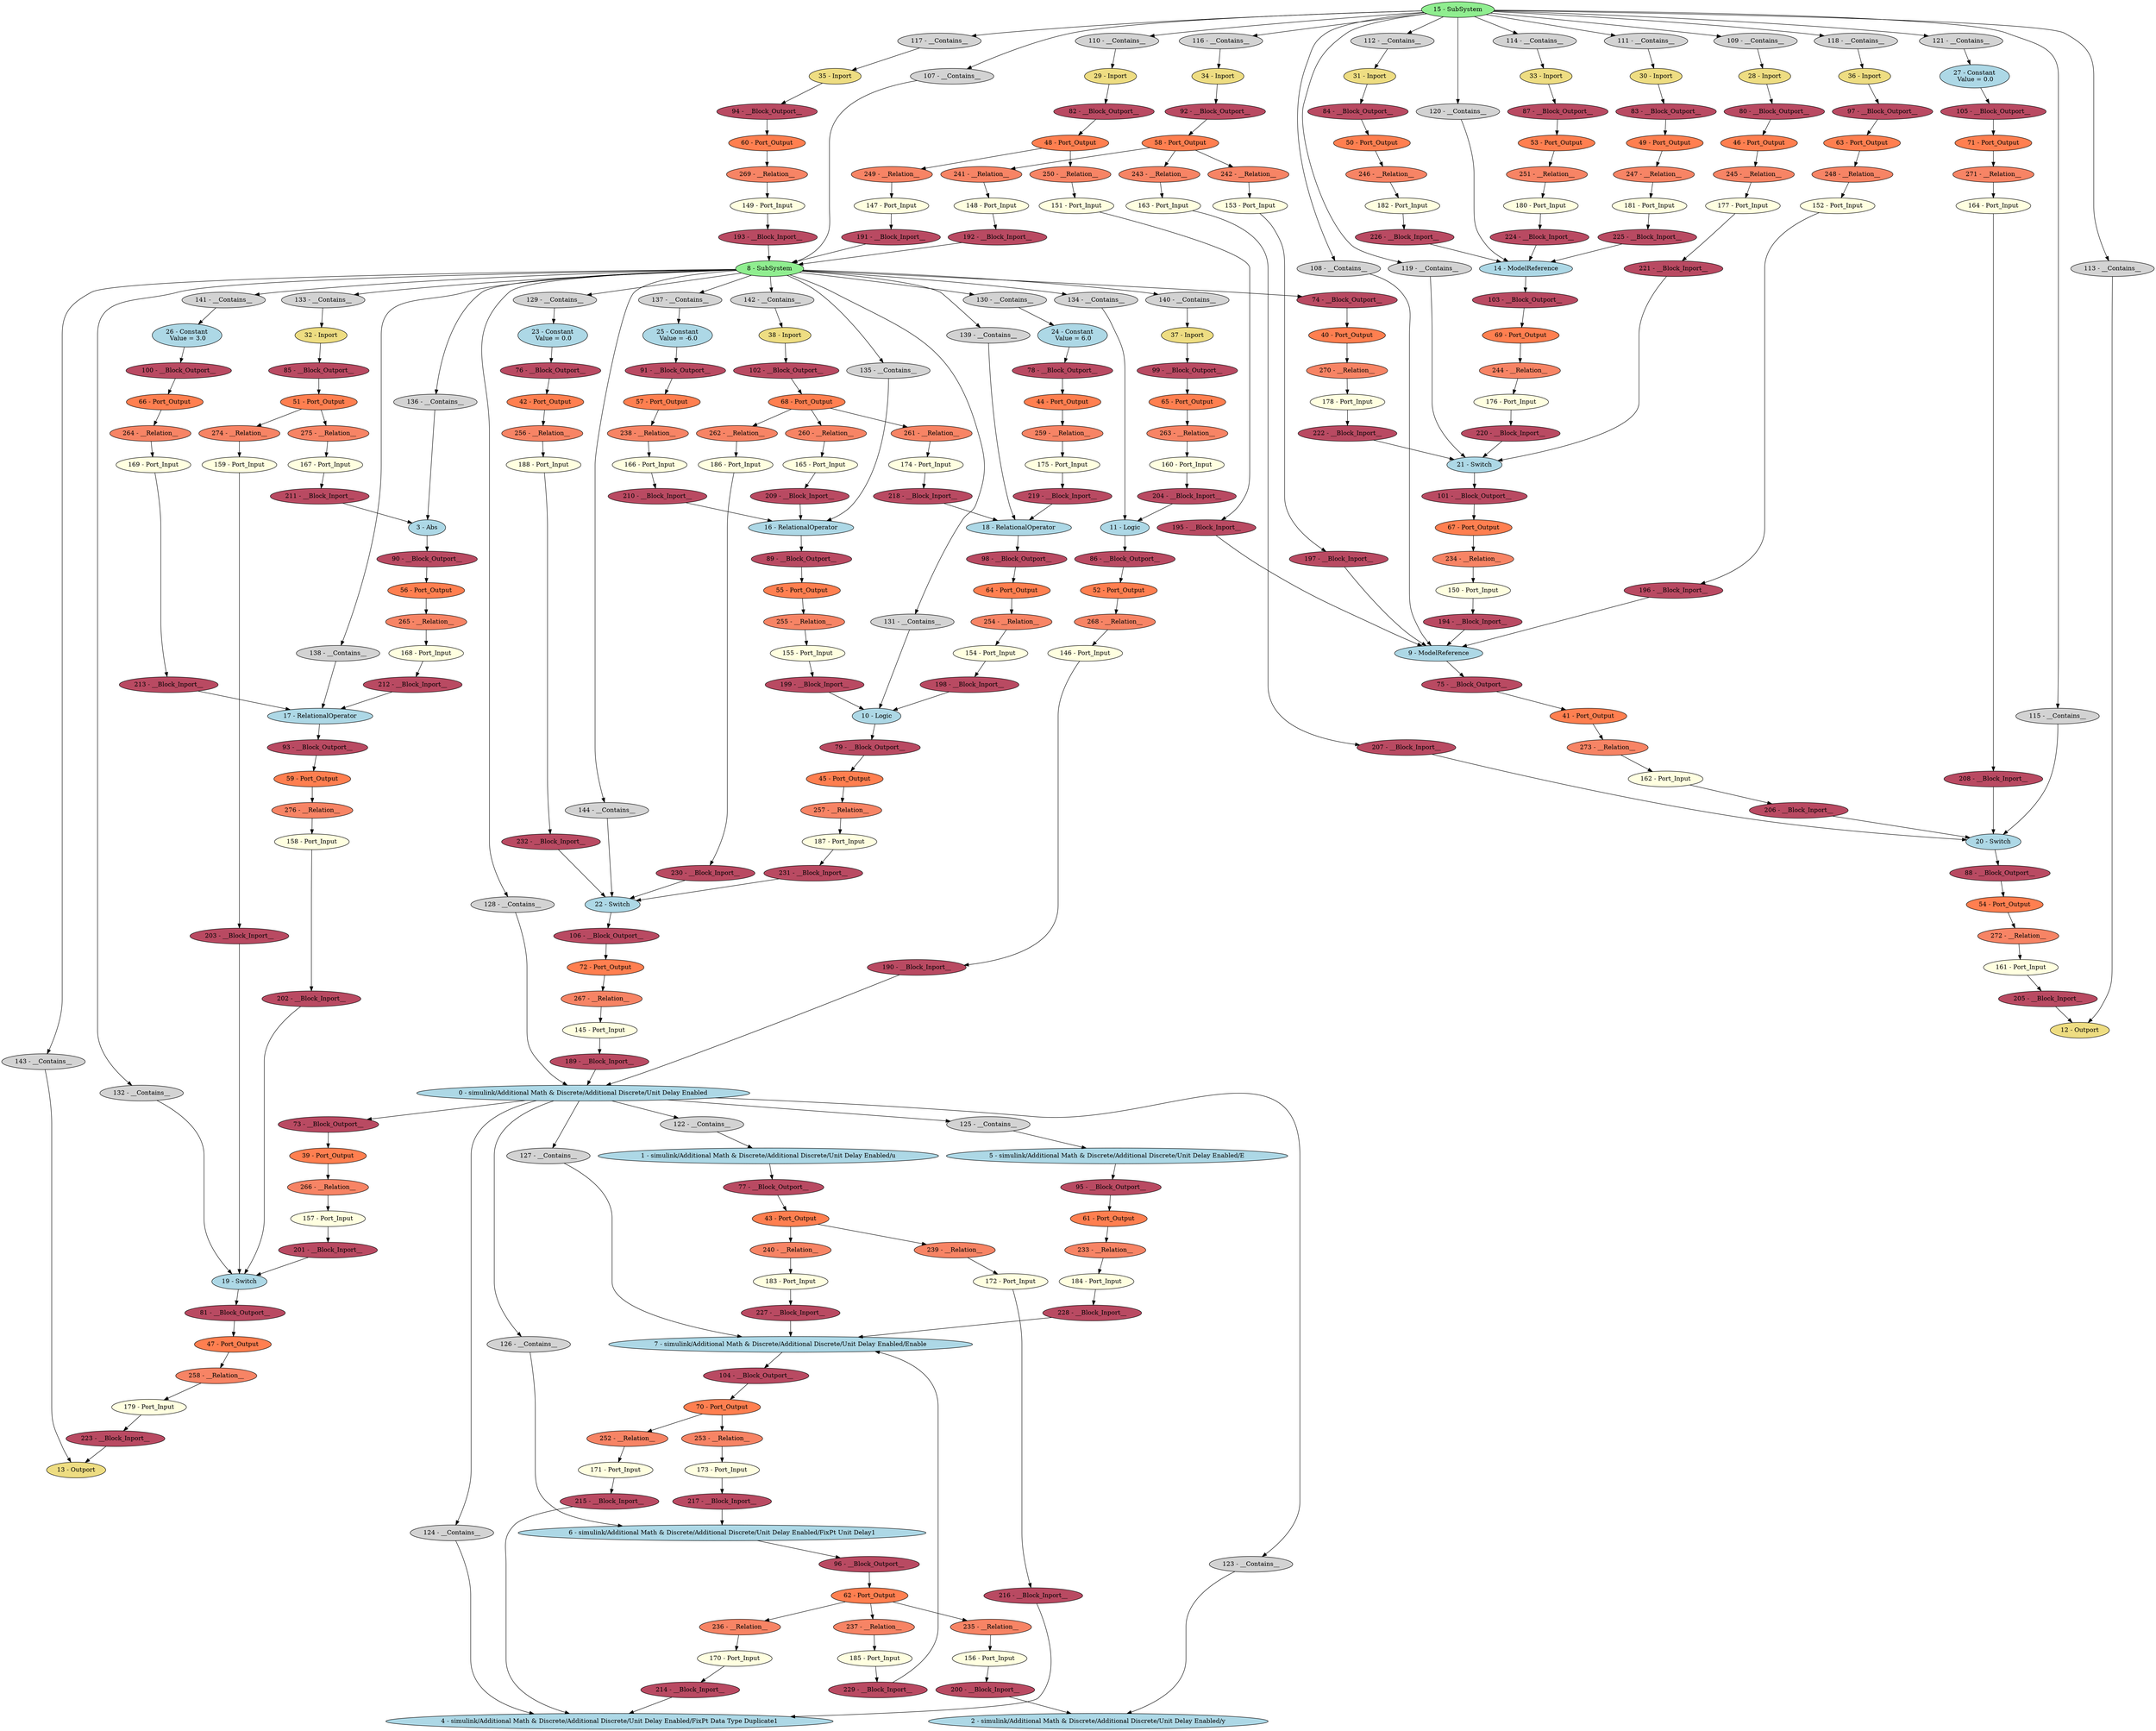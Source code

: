 digraph HAutopilot {
"0 - simulink/Additional Math & Discrete/Additional Discrete/Unit Delay Enabled" [style=filled, fillcolor=lightblue];
"1 - simulink/Additional Math & Discrete/Additional Discrete/Unit Delay Enabled/u" [style=filled, fillcolor=lightblue];
"2 - simulink/Additional Math & Discrete/Additional Discrete/Unit Delay Enabled/y" [style=filled, fillcolor=lightblue];
"3 - Abs" [style=filled, fillcolor=lightblue];
"4 - simulink/Additional Math & Discrete/Additional Discrete/Unit Delay Enabled/FixPt Data Type Duplicate1" [style=filled, fillcolor=lightblue];
"5 - simulink/Additional Math & Discrete/Additional Discrete/Unit Delay Enabled/E" [style=filled, fillcolor=lightblue];
"6 - simulink/Additional Math & Discrete/Additional Discrete/Unit Delay Enabled/FixPt Unit Delay1" [style=filled, fillcolor=lightblue];
"7 - simulink/Additional Math & Discrete/Additional Discrete/Unit Delay Enabled/Enable" [style=filled, fillcolor=lightblue];
"8 - SubSystem" [style=filled, fillcolor=lightgreen];
"9 - ModelReference" [style=filled, fillcolor=lightblue];
"10 - Logic" [style=filled, fillcolor=lightblue];
"11 - Logic" [style=filled, fillcolor=lightblue];
"12 - Outport" [style=filled, fillcolor=lightgoldenrod];
"13 - Outport" [style=filled, fillcolor=lightgoldenrod];
"14 - ModelReference" [style=filled, fillcolor=lightblue];
"15 - SubSystem" [style=filled, fillcolor=lightgreen];
"16 - RelationalOperator" [style=filled, fillcolor=lightblue];
"17 - RelationalOperator" [style=filled, fillcolor=lightblue];
"18 - RelationalOperator" [style=filled, fillcolor=lightblue];
"19 - Switch" [style=filled, fillcolor=lightblue];
"20 - Switch" [style=filled, fillcolor=lightblue];
"21 - Switch" [style=filled, fillcolor=lightblue];
"22 - Switch" [style=filled, fillcolor=lightblue];
"23 - Constant\n Value = 0.0" [style=filled, fillcolor=lightblue];
"24 - Constant\n Value = 6.0" [style=filled, fillcolor=lightblue];
"25 - Constant\n Value = -6.0" [style=filled, fillcolor=lightblue];
"26 - Constant\n Value = 3.0" [style=filled, fillcolor=lightblue];
"27 - Constant\n Value = 0.0" [style=filled, fillcolor=lightblue];
"28 - Inport" [style=filled, fillcolor=lightgoldenrod];
"29 - Inport" [style=filled, fillcolor=lightgoldenrod];
"30 - Inport" [style=filled, fillcolor=lightgoldenrod];
"31 - Inport" [style=filled, fillcolor=lightgoldenrod];
"32 - Inport" [style=filled, fillcolor=lightgoldenrod];
"33 - Inport" [style=filled, fillcolor=lightgoldenrod];
"34 - Inport" [style=filled, fillcolor=lightgoldenrod];
"35 - Inport" [style=filled, fillcolor=lightgoldenrod];
"36 - Inport" [style=filled, fillcolor=lightgoldenrod];
"37 - Inport" [style=filled, fillcolor=lightgoldenrod];
"38 - Inport" [style=filled, fillcolor=lightgoldenrod];
"39 - Port_Output" [style=filled, fillcolor=coral];
"40 - Port_Output" [style=filled, fillcolor=coral];
"41 - Port_Output" [style=filled, fillcolor=coral];
"42 - Port_Output" [style=filled, fillcolor=coral];
"43 - Port_Output" [style=filled, fillcolor=coral];
"44 - Port_Output" [style=filled, fillcolor=coral];
"45 - Port_Output" [style=filled, fillcolor=coral];
"46 - Port_Output" [style=filled, fillcolor=coral];
"47 - Port_Output" [style=filled, fillcolor=coral];
"48 - Port_Output" [style=filled, fillcolor=coral];
"49 - Port_Output" [style=filled, fillcolor=coral];
"50 - Port_Output" [style=filled, fillcolor=coral];
"51 - Port_Output" [style=filled, fillcolor=coral];
"52 - Port_Output" [style=filled, fillcolor=coral];
"53 - Port_Output" [style=filled, fillcolor=coral];
"54 - Port_Output" [style=filled, fillcolor=coral];
"55 - Port_Output" [style=filled, fillcolor=coral];
"56 - Port_Output" [style=filled, fillcolor=coral];
"57 - Port_Output" [style=filled, fillcolor=coral];
"58 - Port_Output" [style=filled, fillcolor=coral];
"59 - Port_Output" [style=filled, fillcolor=coral];
"60 - Port_Output" [style=filled, fillcolor=coral];
"61 - Port_Output" [style=filled, fillcolor=coral];
"62 - Port_Output" [style=filled, fillcolor=coral];
"63 - Port_Output" [style=filled, fillcolor=coral];
"64 - Port_Output" [style=filled, fillcolor=coral];
"65 - Port_Output" [style=filled, fillcolor=coral];
"66 - Port_Output" [style=filled, fillcolor=coral];
"67 - Port_Output" [style=filled, fillcolor=coral];
"68 - Port_Output" [style=filled, fillcolor=coral];
"69 - Port_Output" [style=filled, fillcolor=coral];
"70 - Port_Output" [style=filled, fillcolor=coral];
"71 - Port_Output" [style=filled, fillcolor=coral];
"72 - Port_Output" [style=filled, fillcolor=coral];
"73 - __Block_Outport__" [style=filled, fillcolor="#b94a62"];
"74 - __Block_Outport__" [style=filled, fillcolor="#b94a62"];
"75 - __Block_Outport__" [style=filled, fillcolor="#b94a62"];
"76 - __Block_Outport__" [style=filled, fillcolor="#b94a62"];
"77 - __Block_Outport__" [style=filled, fillcolor="#b94a62"];
"78 - __Block_Outport__" [style=filled, fillcolor="#b94a62"];
"79 - __Block_Outport__" [style=filled, fillcolor="#b94a62"];
"80 - __Block_Outport__" [style=filled, fillcolor="#b94a62"];
"81 - __Block_Outport__" [style=filled, fillcolor="#b94a62"];
"82 - __Block_Outport__" [style=filled, fillcolor="#b94a62"];
"83 - __Block_Outport__" [style=filled, fillcolor="#b94a62"];
"84 - __Block_Outport__" [style=filled, fillcolor="#b94a62"];
"85 - __Block_Outport__" [style=filled, fillcolor="#b94a62"];
"86 - __Block_Outport__" [style=filled, fillcolor="#b94a62"];
"87 - __Block_Outport__" [style=filled, fillcolor="#b94a62"];
"88 - __Block_Outport__" [style=filled, fillcolor="#b94a62"];
"89 - __Block_Outport__" [style=filled, fillcolor="#b94a62"];
"90 - __Block_Outport__" [style=filled, fillcolor="#b94a62"];
"91 - __Block_Outport__" [style=filled, fillcolor="#b94a62"];
"92 - __Block_Outport__" [style=filled, fillcolor="#b94a62"];
"93 - __Block_Outport__" [style=filled, fillcolor="#b94a62"];
"94 - __Block_Outport__" [style=filled, fillcolor="#b94a62"];
"95 - __Block_Outport__" [style=filled, fillcolor="#b94a62"];
"96 - __Block_Outport__" [style=filled, fillcolor="#b94a62"];
"97 - __Block_Outport__" [style=filled, fillcolor="#b94a62"];
"98 - __Block_Outport__" [style=filled, fillcolor="#b94a62"];
"99 - __Block_Outport__" [style=filled, fillcolor="#b94a62"];
"100 - __Block_Outport__" [style=filled, fillcolor="#b94a62"];
"101 - __Block_Outport__" [style=filled, fillcolor="#b94a62"];
"102 - __Block_Outport__" [style=filled, fillcolor="#b94a62"];
"103 - __Block_Outport__" [style=filled, fillcolor="#b94a62"];
"104 - __Block_Outport__" [style=filled, fillcolor="#b94a62"];
"105 - __Block_Outport__" [style=filled, fillcolor="#b94a62"];
"106 - __Block_Outport__" [style=filled, fillcolor="#b94a62"];
"107 - __Contains__" [style=filled, fillcolor=lightgray];
"108 - __Contains__" [style=filled, fillcolor=lightgray];
"109 - __Contains__" [style=filled, fillcolor=lightgray];
"110 - __Contains__" [style=filled, fillcolor=lightgray];
"111 - __Contains__" [style=filled, fillcolor=lightgray];
"112 - __Contains__" [style=filled, fillcolor=lightgray];
"113 - __Contains__" [style=filled, fillcolor=lightgray];
"114 - __Contains__" [style=filled, fillcolor=lightgray];
"115 - __Contains__" [style=filled, fillcolor=lightgray];
"116 - __Contains__" [style=filled, fillcolor=lightgray];
"117 - __Contains__" [style=filled, fillcolor=lightgray];
"118 - __Contains__" [style=filled, fillcolor=lightgray];
"119 - __Contains__" [style=filled, fillcolor=lightgray];
"120 - __Contains__" [style=filled, fillcolor=lightgray];
"121 - __Contains__" [style=filled, fillcolor=lightgray];
"122 - __Contains__" [style=filled, fillcolor=lightgray];
"123 - __Contains__" [style=filled, fillcolor=lightgray];
"124 - __Contains__" [style=filled, fillcolor=lightgray];
"125 - __Contains__" [style=filled, fillcolor=lightgray];
"126 - __Contains__" [style=filled, fillcolor=lightgray];
"127 - __Contains__" [style=filled, fillcolor=lightgray];
"128 - __Contains__" [style=filled, fillcolor=lightgray];
"129 - __Contains__" [style=filled, fillcolor=lightgray];
"130 - __Contains__" [style=filled, fillcolor=lightgray];
"131 - __Contains__" [style=filled, fillcolor=lightgray];
"132 - __Contains__" [style=filled, fillcolor=lightgray];
"133 - __Contains__" [style=filled, fillcolor=lightgray];
"134 - __Contains__" [style=filled, fillcolor=lightgray];
"135 - __Contains__" [style=filled, fillcolor=lightgray];
"136 - __Contains__" [style=filled, fillcolor=lightgray];
"137 - __Contains__" [style=filled, fillcolor=lightgray];
"138 - __Contains__" [style=filled, fillcolor=lightgray];
"139 - __Contains__" [style=filled, fillcolor=lightgray];
"140 - __Contains__" [style=filled, fillcolor=lightgray];
"141 - __Contains__" [style=filled, fillcolor=lightgray];
"142 - __Contains__" [style=filled, fillcolor=lightgray];
"143 - __Contains__" [style=filled, fillcolor=lightgray];
"144 - __Contains__" [style=filled, fillcolor=lightgray];
"145 - Port_Input" [style=filled, fillcolor=lightyellow];
"146 - Port_Input" [style=filled, fillcolor=lightyellow];
"147 - Port_Input" [style=filled, fillcolor=lightyellow];
"148 - Port_Input" [style=filled, fillcolor=lightyellow];
"149 - Port_Input" [style=filled, fillcolor=lightyellow];
"150 - Port_Input" [style=filled, fillcolor=lightyellow];
"151 - Port_Input" [style=filled, fillcolor=lightyellow];
"152 - Port_Input" [style=filled, fillcolor=lightyellow];
"153 - Port_Input" [style=filled, fillcolor=lightyellow];
"154 - Port_Input" [style=filled, fillcolor=lightyellow];
"155 - Port_Input" [style=filled, fillcolor=lightyellow];
"156 - Port_Input" [style=filled, fillcolor=lightyellow];
"157 - Port_Input" [style=filled, fillcolor=lightyellow];
"158 - Port_Input" [style=filled, fillcolor=lightyellow];
"159 - Port_Input" [style=filled, fillcolor=lightyellow];
"160 - Port_Input" [style=filled, fillcolor=lightyellow];
"161 - Port_Input" [style=filled, fillcolor=lightyellow];
"162 - Port_Input" [style=filled, fillcolor=lightyellow];
"163 - Port_Input" [style=filled, fillcolor=lightyellow];
"164 - Port_Input" [style=filled, fillcolor=lightyellow];
"165 - Port_Input" [style=filled, fillcolor=lightyellow];
"166 - Port_Input" [style=filled, fillcolor=lightyellow];
"167 - Port_Input" [style=filled, fillcolor=lightyellow];
"168 - Port_Input" [style=filled, fillcolor=lightyellow];
"169 - Port_Input" [style=filled, fillcolor=lightyellow];
"170 - Port_Input" [style=filled, fillcolor=lightyellow];
"171 - Port_Input" [style=filled, fillcolor=lightyellow];
"172 - Port_Input" [style=filled, fillcolor=lightyellow];
"173 - Port_Input" [style=filled, fillcolor=lightyellow];
"174 - Port_Input" [style=filled, fillcolor=lightyellow];
"175 - Port_Input" [style=filled, fillcolor=lightyellow];
"176 - Port_Input" [style=filled, fillcolor=lightyellow];
"177 - Port_Input" [style=filled, fillcolor=lightyellow];
"178 - Port_Input" [style=filled, fillcolor=lightyellow];
"179 - Port_Input" [style=filled, fillcolor=lightyellow];
"180 - Port_Input" [style=filled, fillcolor=lightyellow];
"181 - Port_Input" [style=filled, fillcolor=lightyellow];
"182 - Port_Input" [style=filled, fillcolor=lightyellow];
"183 - Port_Input" [style=filled, fillcolor=lightyellow];
"184 - Port_Input" [style=filled, fillcolor=lightyellow];
"185 - Port_Input" [style=filled, fillcolor=lightyellow];
"186 - Port_Input" [style=filled, fillcolor=lightyellow];
"187 - Port_Input" [style=filled, fillcolor=lightyellow];
"188 - Port_Input" [style=filled, fillcolor=lightyellow];
"189 - __Block_Inport__" [style=filled, fillcolor="#b94a62"];
"190 - __Block_Inport__" [style=filled, fillcolor="#b94a62"];
"191 - __Block_Inport__" [style=filled, fillcolor="#b94a62"];
"192 - __Block_Inport__" [style=filled, fillcolor="#b94a62"];
"193 - __Block_Inport__" [style=filled, fillcolor="#b94a62"];
"194 - __Block_Inport__" [style=filled, fillcolor="#b94a62"];
"195 - __Block_Inport__" [style=filled, fillcolor="#b94a62"];
"196 - __Block_Inport__" [style=filled, fillcolor="#b94a62"];
"197 - __Block_Inport__" [style=filled, fillcolor="#b94a62"];
"198 - __Block_Inport__" [style=filled, fillcolor="#b94a62"];
"199 - __Block_Inport__" [style=filled, fillcolor="#b94a62"];
"200 - __Block_Inport__" [style=filled, fillcolor="#b94a62"];
"201 - __Block_Inport__" [style=filled, fillcolor="#b94a62"];
"202 - __Block_Inport__" [style=filled, fillcolor="#b94a62"];
"203 - __Block_Inport__" [style=filled, fillcolor="#b94a62"];
"204 - __Block_Inport__" [style=filled, fillcolor="#b94a62"];
"205 - __Block_Inport__" [style=filled, fillcolor="#b94a62"];
"206 - __Block_Inport__" [style=filled, fillcolor="#b94a62"];
"207 - __Block_Inport__" [style=filled, fillcolor="#b94a62"];
"208 - __Block_Inport__" [style=filled, fillcolor="#b94a62"];
"209 - __Block_Inport__" [style=filled, fillcolor="#b94a62"];
"210 - __Block_Inport__" [style=filled, fillcolor="#b94a62"];
"211 - __Block_Inport__" [style=filled, fillcolor="#b94a62"];
"212 - __Block_Inport__" [style=filled, fillcolor="#b94a62"];
"213 - __Block_Inport__" [style=filled, fillcolor="#b94a62"];
"214 - __Block_Inport__" [style=filled, fillcolor="#b94a62"];
"215 - __Block_Inport__" [style=filled, fillcolor="#b94a62"];
"216 - __Block_Inport__" [style=filled, fillcolor="#b94a62"];
"217 - __Block_Inport__" [style=filled, fillcolor="#b94a62"];
"218 - __Block_Inport__" [style=filled, fillcolor="#b94a62"];
"219 - __Block_Inport__" [style=filled, fillcolor="#b94a62"];
"220 - __Block_Inport__" [style=filled, fillcolor="#b94a62"];
"221 - __Block_Inport__" [style=filled, fillcolor="#b94a62"];
"222 - __Block_Inport__" [style=filled, fillcolor="#b94a62"];
"223 - __Block_Inport__" [style=filled, fillcolor="#b94a62"];
"224 - __Block_Inport__" [style=filled, fillcolor="#b94a62"];
"225 - __Block_Inport__" [style=filled, fillcolor="#b94a62"];
"226 - __Block_Inport__" [style=filled, fillcolor="#b94a62"];
"227 - __Block_Inport__" [style=filled, fillcolor="#b94a62"];
"228 - __Block_Inport__" [style=filled, fillcolor="#b94a62"];
"229 - __Block_Inport__" [style=filled, fillcolor="#b94a62"];
"230 - __Block_Inport__" [style=filled, fillcolor="#b94a62"];
"231 - __Block_Inport__" [style=filled, fillcolor="#b94a62"];
"232 - __Block_Inport__" [style=filled, fillcolor="#b94a62"];
"233 - __Relation__" [style=filled, fillcolor="#f78465"];
"234 - __Relation__" [style=filled, fillcolor="#f78465"];
"235 - __Relation__" [style=filled, fillcolor="#f78465"];
"236 - __Relation__" [style=filled, fillcolor="#f78465"];
"237 - __Relation__" [style=filled, fillcolor="#f78465"];
"238 - __Relation__" [style=filled, fillcolor="#f78465"];
"239 - __Relation__" [style=filled, fillcolor="#f78465"];
"240 - __Relation__" [style=filled, fillcolor="#f78465"];
"241 - __Relation__" [style=filled, fillcolor="#f78465"];
"242 - __Relation__" [style=filled, fillcolor="#f78465"];
"243 - __Relation__" [style=filled, fillcolor="#f78465"];
"244 - __Relation__" [style=filled, fillcolor="#f78465"];
"245 - __Relation__" [style=filled, fillcolor="#f78465"];
"246 - __Relation__" [style=filled, fillcolor="#f78465"];
"247 - __Relation__" [style=filled, fillcolor="#f78465"];
"248 - __Relation__" [style=filled, fillcolor="#f78465"];
"249 - __Relation__" [style=filled, fillcolor="#f78465"];
"250 - __Relation__" [style=filled, fillcolor="#f78465"];
"251 - __Relation__" [style=filled, fillcolor="#f78465"];
"252 - __Relation__" [style=filled, fillcolor="#f78465"];
"253 - __Relation__" [style=filled, fillcolor="#f78465"];
"254 - __Relation__" [style=filled, fillcolor="#f78465"];
"255 - __Relation__" [style=filled, fillcolor="#f78465"];
"256 - __Relation__" [style=filled, fillcolor="#f78465"];
"257 - __Relation__" [style=filled, fillcolor="#f78465"];
"258 - __Relation__" [style=filled, fillcolor="#f78465"];
"259 - __Relation__" [style=filled, fillcolor="#f78465"];
"260 - __Relation__" [style=filled, fillcolor="#f78465"];
"261 - __Relation__" [style=filled, fillcolor="#f78465"];
"262 - __Relation__" [style=filled, fillcolor="#f78465"];
"263 - __Relation__" [style=filled, fillcolor="#f78465"];
"264 - __Relation__" [style=filled, fillcolor="#f78465"];
"265 - __Relation__" [style=filled, fillcolor="#f78465"];
"266 - __Relation__" [style=filled, fillcolor="#f78465"];
"267 - __Relation__" [style=filled, fillcolor="#f78465"];
"268 - __Relation__" [style=filled, fillcolor="#f78465"];
"269 - __Relation__" [style=filled, fillcolor="#f78465"];
"270 - __Relation__" [style=filled, fillcolor="#f78465"];
"271 - __Relation__" [style=filled, fillcolor="#f78465"];
"272 - __Relation__" [style=filled, fillcolor="#f78465"];
"273 - __Relation__" [style=filled, fillcolor="#f78465"];
"274 - __Relation__" [style=filled, fillcolor="#f78465"];
"275 - __Relation__" [style=filled, fillcolor="#f78465"];
"276 - __Relation__" [style=filled, fillcolor="#f78465"];
"0 - simulink/Additional Math & Discrete/Additional Discrete/Unit Delay Enabled" -> "73 - __Block_Outport__";
"73 - __Block_Outport__" -> "39 - Port_Output";
"8 - SubSystem" -> "74 - __Block_Outport__";
"74 - __Block_Outport__" -> "40 - Port_Output";
"9 - ModelReference" -> "75 - __Block_Outport__";
"75 - __Block_Outport__" -> "41 - Port_Output";
"23 - Constant\n Value = 0.0" -> "76 - __Block_Outport__";
"76 - __Block_Outport__" -> "42 - Port_Output";
"1 - simulink/Additional Math & Discrete/Additional Discrete/Unit Delay Enabled/u" -> "77 - __Block_Outport__";
"77 - __Block_Outport__" -> "43 - Port_Output";
"24 - Constant\n Value = 6.0" -> "78 - __Block_Outport__";
"78 - __Block_Outport__" -> "44 - Port_Output";
"10 - Logic" -> "79 - __Block_Outport__";
"79 - __Block_Outport__" -> "45 - Port_Output";
"28 - Inport" -> "80 - __Block_Outport__";
"80 - __Block_Outport__" -> "46 - Port_Output";
"19 - Switch" -> "81 - __Block_Outport__";
"81 - __Block_Outport__" -> "47 - Port_Output";
"29 - Inport" -> "82 - __Block_Outport__";
"82 - __Block_Outport__" -> "48 - Port_Output";
"30 - Inport" -> "83 - __Block_Outport__";
"83 - __Block_Outport__" -> "49 - Port_Output";
"31 - Inport" -> "84 - __Block_Outport__";
"84 - __Block_Outport__" -> "50 - Port_Output";
"32 - Inport" -> "85 - __Block_Outport__";
"85 - __Block_Outport__" -> "51 - Port_Output";
"11 - Logic" -> "86 - __Block_Outport__";
"86 - __Block_Outport__" -> "52 - Port_Output";
"33 - Inport" -> "87 - __Block_Outport__";
"87 - __Block_Outport__" -> "53 - Port_Output";
"20 - Switch" -> "88 - __Block_Outport__";
"88 - __Block_Outport__" -> "54 - Port_Output";
"16 - RelationalOperator" -> "89 - __Block_Outport__";
"89 - __Block_Outport__" -> "55 - Port_Output";
"3 - Abs" -> "90 - __Block_Outport__";
"90 - __Block_Outport__" -> "56 - Port_Output";
"25 - Constant\n Value = -6.0" -> "91 - __Block_Outport__";
"91 - __Block_Outport__" -> "57 - Port_Output";
"34 - Inport" -> "92 - __Block_Outport__";
"92 - __Block_Outport__" -> "58 - Port_Output";
"17 - RelationalOperator" -> "93 - __Block_Outport__";
"93 - __Block_Outport__" -> "59 - Port_Output";
"35 - Inport" -> "94 - __Block_Outport__";
"94 - __Block_Outport__" -> "60 - Port_Output";
"5 - simulink/Additional Math & Discrete/Additional Discrete/Unit Delay Enabled/E" -> "95 - __Block_Outport__";
"95 - __Block_Outport__" -> "61 - Port_Output";
"6 - simulink/Additional Math & Discrete/Additional Discrete/Unit Delay Enabled/FixPt Unit Delay1" -> "96 - __Block_Outport__";
"96 - __Block_Outport__" -> "62 - Port_Output";
"36 - Inport" -> "97 - __Block_Outport__";
"97 - __Block_Outport__" -> "63 - Port_Output";
"18 - RelationalOperator" -> "98 - __Block_Outport__";
"98 - __Block_Outport__" -> "64 - Port_Output";
"37 - Inport" -> "99 - __Block_Outport__";
"99 - __Block_Outport__" -> "65 - Port_Output";
"26 - Constant\n Value = 3.0" -> "100 - __Block_Outport__";
"100 - __Block_Outport__" -> "66 - Port_Output";
"21 - Switch" -> "101 - __Block_Outport__";
"101 - __Block_Outport__" -> "67 - Port_Output";
"38 - Inport" -> "102 - __Block_Outport__";
"102 - __Block_Outport__" -> "68 - Port_Output";
"14 - ModelReference" -> "103 - __Block_Outport__";
"103 - __Block_Outport__" -> "69 - Port_Output";
"7 - simulink/Additional Math & Discrete/Additional Discrete/Unit Delay Enabled/Enable" -> "104 - __Block_Outport__";
"104 - __Block_Outport__" -> "70 - Port_Output";
"27 - Constant\n Value = 0.0" -> "105 - __Block_Outport__";
"105 - __Block_Outport__" -> "71 - Port_Output";
"22 - Switch" -> "106 - __Block_Outport__";
"106 - __Block_Outport__" -> "72 - Port_Output";
"15 - SubSystem" -> "107 - __Contains__";
"107 - __Contains__" -> "8 - SubSystem";
"15 - SubSystem" -> "108 - __Contains__";
"108 - __Contains__" -> "9 - ModelReference";
"15 - SubSystem" -> "109 - __Contains__";
"109 - __Contains__" -> "28 - Inport";
"15 - SubSystem" -> "110 - __Contains__";
"110 - __Contains__" -> "29 - Inport";
"15 - SubSystem" -> "111 - __Contains__";
"111 - __Contains__" -> "30 - Inport";
"15 - SubSystem" -> "112 - __Contains__";
"112 - __Contains__" -> "31 - Inport";
"15 - SubSystem" -> "113 - __Contains__";
"113 - __Contains__" -> "12 - Outport";
"15 - SubSystem" -> "114 - __Contains__";
"114 - __Contains__" -> "33 - Inport";
"15 - SubSystem" -> "115 - __Contains__";
"115 - __Contains__" -> "20 - Switch";
"15 - SubSystem" -> "116 - __Contains__";
"116 - __Contains__" -> "34 - Inport";
"15 - SubSystem" -> "117 - __Contains__";
"117 - __Contains__" -> "35 - Inport";
"15 - SubSystem" -> "118 - __Contains__";
"118 - __Contains__" -> "36 - Inport";
"15 - SubSystem" -> "119 - __Contains__";
"119 - __Contains__" -> "21 - Switch";
"15 - SubSystem" -> "120 - __Contains__";
"120 - __Contains__" -> "14 - ModelReference";
"15 - SubSystem" -> "121 - __Contains__";
"121 - __Contains__" -> "27 - Constant\n Value = 0.0";
"0 - simulink/Additional Math & Discrete/Additional Discrete/Unit Delay Enabled" -> "122 - __Contains__";
"122 - __Contains__" -> "1 - simulink/Additional Math & Discrete/Additional Discrete/Unit Delay Enabled/u";
"0 - simulink/Additional Math & Discrete/Additional Discrete/Unit Delay Enabled" -> "123 - __Contains__";
"123 - __Contains__" -> "2 - simulink/Additional Math & Discrete/Additional Discrete/Unit Delay Enabled/y";
"0 - simulink/Additional Math & Discrete/Additional Discrete/Unit Delay Enabled" -> "124 - __Contains__";
"124 - __Contains__" -> "4 - simulink/Additional Math & Discrete/Additional Discrete/Unit Delay Enabled/FixPt Data Type Duplicate1";
"0 - simulink/Additional Math & Discrete/Additional Discrete/Unit Delay Enabled" -> "125 - __Contains__";
"125 - __Contains__" -> "5 - simulink/Additional Math & Discrete/Additional Discrete/Unit Delay Enabled/E";
"0 - simulink/Additional Math & Discrete/Additional Discrete/Unit Delay Enabled" -> "126 - __Contains__";
"126 - __Contains__" -> "6 - simulink/Additional Math & Discrete/Additional Discrete/Unit Delay Enabled/FixPt Unit Delay1";
"0 - simulink/Additional Math & Discrete/Additional Discrete/Unit Delay Enabled" -> "127 - __Contains__";
"127 - __Contains__" -> "7 - simulink/Additional Math & Discrete/Additional Discrete/Unit Delay Enabled/Enable";
"8 - SubSystem" -> "128 - __Contains__";
"128 - __Contains__" -> "0 - simulink/Additional Math & Discrete/Additional Discrete/Unit Delay Enabled";
"8 - SubSystem" -> "129 - __Contains__";
"129 - __Contains__" -> "23 - Constant\n Value = 0.0";
"8 - SubSystem" -> "130 - __Contains__";
"130 - __Contains__" -> "24 - Constant\n Value = 6.0";
"8 - SubSystem" -> "131 - __Contains__";
"131 - __Contains__" -> "10 - Logic";
"8 - SubSystem" -> "132 - __Contains__";
"132 - __Contains__" -> "19 - Switch";
"8 - SubSystem" -> "133 - __Contains__";
"133 - __Contains__" -> "32 - Inport";
"8 - SubSystem" -> "134 - __Contains__";
"134 - __Contains__" -> "11 - Logic";
"8 - SubSystem" -> "135 - __Contains__";
"135 - __Contains__" -> "16 - RelationalOperator";
"8 - SubSystem" -> "136 - __Contains__";
"136 - __Contains__" -> "3 - Abs";
"8 - SubSystem" -> "137 - __Contains__";
"137 - __Contains__" -> "25 - Constant\n Value = -6.0";
"8 - SubSystem" -> "138 - __Contains__";
"138 - __Contains__" -> "17 - RelationalOperator";
"8 - SubSystem" -> "139 - __Contains__";
"139 - __Contains__" -> "18 - RelationalOperator";
"8 - SubSystem" -> "140 - __Contains__";
"140 - __Contains__" -> "37 - Inport";
"8 - SubSystem" -> "141 - __Contains__";
"141 - __Contains__" -> "26 - Constant\n Value = 3.0";
"8 - SubSystem" -> "142 - __Contains__";
"142 - __Contains__" -> "38 - Inport";
"8 - SubSystem" -> "143 - __Contains__";
"143 - __Contains__" -> "13 - Outport";
"8 - SubSystem" -> "144 - __Contains__";
"144 - __Contains__" -> "22 - Switch";
"61 - Port_Output" -> "233 - __Relation__";
"233 - __Relation__" -> "184 - Port_Input";
"67 - Port_Output" -> "234 - __Relation__";
"234 - __Relation__" -> "150 - Port_Input";
"62 - Port_Output" -> "235 - __Relation__";
"235 - __Relation__" -> "156 - Port_Input";
"62 - Port_Output" -> "236 - __Relation__";
"236 - __Relation__" -> "170 - Port_Input";
"62 - Port_Output" -> "237 - __Relation__";
"237 - __Relation__" -> "185 - Port_Input";
"57 - Port_Output" -> "238 - __Relation__";
"238 - __Relation__" -> "166 - Port_Input";
"43 - Port_Output" -> "239 - __Relation__";
"239 - __Relation__" -> "172 - Port_Input";
"43 - Port_Output" -> "240 - __Relation__";
"240 - __Relation__" -> "183 - Port_Input";
"58 - Port_Output" -> "241 - __Relation__";
"241 - __Relation__" -> "148 - Port_Input";
"58 - Port_Output" -> "242 - __Relation__";
"242 - __Relation__" -> "153 - Port_Input";
"58 - Port_Output" -> "243 - __Relation__";
"243 - __Relation__" -> "163 - Port_Input";
"69 - Port_Output" -> "244 - __Relation__";
"244 - __Relation__" -> "176 - Port_Input";
"46 - Port_Output" -> "245 - __Relation__";
"245 - __Relation__" -> "177 - Port_Input";
"50 - Port_Output" -> "246 - __Relation__";
"246 - __Relation__" -> "182 - Port_Input";
"49 - Port_Output" -> "247 - __Relation__";
"247 - __Relation__" -> "181 - Port_Input";
"63 - Port_Output" -> "248 - __Relation__";
"248 - __Relation__" -> "152 - Port_Input";
"48 - Port_Output" -> "249 - __Relation__";
"249 - __Relation__" -> "147 - Port_Input";
"48 - Port_Output" -> "250 - __Relation__";
"250 - __Relation__" -> "151 - Port_Input";
"53 - Port_Output" -> "251 - __Relation__";
"251 - __Relation__" -> "180 - Port_Input";
"70 - Port_Output" -> "252 - __Relation__";
"252 - __Relation__" -> "171 - Port_Input";
"70 - Port_Output" -> "253 - __Relation__";
"253 - __Relation__" -> "173 - Port_Input";
"64 - Port_Output" -> "254 - __Relation__";
"254 - __Relation__" -> "154 - Port_Input";
"55 - Port_Output" -> "255 - __Relation__";
"255 - __Relation__" -> "155 - Port_Input";
"42 - Port_Output" -> "256 - __Relation__";
"256 - __Relation__" -> "188 - Port_Input";
"45 - Port_Output" -> "257 - __Relation__";
"257 - __Relation__" -> "187 - Port_Input";
"47 - Port_Output" -> "258 - __Relation__";
"258 - __Relation__" -> "179 - Port_Input";
"44 - Port_Output" -> "259 - __Relation__";
"259 - __Relation__" -> "175 - Port_Input";
"68 - Port_Output" -> "260 - __Relation__";
"260 - __Relation__" -> "165 - Port_Input";
"68 - Port_Output" -> "261 - __Relation__";
"261 - __Relation__" -> "174 - Port_Input";
"68 - Port_Output" -> "262 - __Relation__";
"262 - __Relation__" -> "186 - Port_Input";
"65 - Port_Output" -> "263 - __Relation__";
"263 - __Relation__" -> "160 - Port_Input";
"66 - Port_Output" -> "264 - __Relation__";
"264 - __Relation__" -> "169 - Port_Input";
"56 - Port_Output" -> "265 - __Relation__";
"265 - __Relation__" -> "168 - Port_Input";
"39 - Port_Output" -> "266 - __Relation__";
"266 - __Relation__" -> "157 - Port_Input";
"72 - Port_Output" -> "267 - __Relation__";
"267 - __Relation__" -> "145 - Port_Input";
"52 - Port_Output" -> "268 - __Relation__";
"268 - __Relation__" -> "146 - Port_Input";
"60 - Port_Output" -> "269 - __Relation__";
"269 - __Relation__" -> "149 - Port_Input";
"40 - Port_Output" -> "270 - __Relation__";
"270 - __Relation__" -> "178 - Port_Input";
"71 - Port_Output" -> "271 - __Relation__";
"271 - __Relation__" -> "164 - Port_Input";
"54 - Port_Output" -> "272 - __Relation__";
"272 - __Relation__" -> "161 - Port_Input";
"41 - Port_Output" -> "273 - __Relation__";
"273 - __Relation__" -> "162 - Port_Input";
"51 - Port_Output" -> "274 - __Relation__";
"274 - __Relation__" -> "159 - Port_Input";
"51 - Port_Output" -> "275 - __Relation__";
"275 - __Relation__" -> "167 - Port_Input";
"59 - Port_Output" -> "276 - __Relation__";
"276 - __Relation__" -> "158 - Port_Input";
"189 - __Block_Inport__" -> "0 - simulink/Additional Math & Discrete/Additional Discrete/Unit Delay Enabled";
"145 - Port_Input" -> "189 - __Block_Inport__";
"190 - __Block_Inport__" -> "0 - simulink/Additional Math & Discrete/Additional Discrete/Unit Delay Enabled";
"146 - Port_Input" -> "190 - __Block_Inport__";
"191 - __Block_Inport__" -> "8 - SubSystem";
"147 - Port_Input" -> "191 - __Block_Inport__";
"192 - __Block_Inport__" -> "8 - SubSystem";
"148 - Port_Input" -> "192 - __Block_Inport__";
"193 - __Block_Inport__" -> "8 - SubSystem";
"149 - Port_Input" -> "193 - __Block_Inport__";
"194 - __Block_Inport__" -> "9 - ModelReference";
"150 - Port_Input" -> "194 - __Block_Inport__";
"195 - __Block_Inport__" -> "9 - ModelReference";
"151 - Port_Input" -> "195 - __Block_Inport__";
"196 - __Block_Inport__" -> "9 - ModelReference";
"152 - Port_Input" -> "196 - __Block_Inport__";
"197 - __Block_Inport__" -> "9 - ModelReference";
"153 - Port_Input" -> "197 - __Block_Inport__";
"198 - __Block_Inport__" -> "10 - Logic";
"154 - Port_Input" -> "198 - __Block_Inport__";
"199 - __Block_Inport__" -> "10 - Logic";
"155 - Port_Input" -> "199 - __Block_Inport__";
"200 - __Block_Inport__" -> "2 - simulink/Additional Math & Discrete/Additional Discrete/Unit Delay Enabled/y";
"156 - Port_Input" -> "200 - __Block_Inport__";
"201 - __Block_Inport__" -> "19 - Switch";
"157 - Port_Input" -> "201 - __Block_Inport__";
"202 - __Block_Inport__" -> "19 - Switch";
"158 - Port_Input" -> "202 - __Block_Inport__";
"203 - __Block_Inport__" -> "19 - Switch";
"159 - Port_Input" -> "203 - __Block_Inport__";
"204 - __Block_Inport__" -> "11 - Logic";
"160 - Port_Input" -> "204 - __Block_Inport__";
"205 - __Block_Inport__" -> "12 - Outport";
"161 - Port_Input" -> "205 - __Block_Inport__";
"206 - __Block_Inport__" -> "20 - Switch";
"162 - Port_Input" -> "206 - __Block_Inport__";
"207 - __Block_Inport__" -> "20 - Switch";
"163 - Port_Input" -> "207 - __Block_Inport__";
"208 - __Block_Inport__" -> "20 - Switch";
"164 - Port_Input" -> "208 - __Block_Inport__";
"209 - __Block_Inport__" -> "16 - RelationalOperator";
"165 - Port_Input" -> "209 - __Block_Inport__";
"210 - __Block_Inport__" -> "16 - RelationalOperator";
"166 - Port_Input" -> "210 - __Block_Inport__";
"211 - __Block_Inport__" -> "3 - Abs";
"167 - Port_Input" -> "211 - __Block_Inport__";
"212 - __Block_Inport__" -> "17 - RelationalOperator";
"168 - Port_Input" -> "212 - __Block_Inport__";
"213 - __Block_Inport__" -> "17 - RelationalOperator";
"169 - Port_Input" -> "213 - __Block_Inport__";
"214 - __Block_Inport__" -> "4 - simulink/Additional Math & Discrete/Additional Discrete/Unit Delay Enabled/FixPt Data Type Duplicate1";
"170 - Port_Input" -> "214 - __Block_Inport__";
"215 - __Block_Inport__" -> "4 - simulink/Additional Math & Discrete/Additional Discrete/Unit Delay Enabled/FixPt Data Type Duplicate1";
"171 - Port_Input" -> "215 - __Block_Inport__";
"216 - __Block_Inport__" -> "4 - simulink/Additional Math & Discrete/Additional Discrete/Unit Delay Enabled/FixPt Data Type Duplicate1";
"172 - Port_Input" -> "216 - __Block_Inport__";
"217 - __Block_Inport__" -> "6 - simulink/Additional Math & Discrete/Additional Discrete/Unit Delay Enabled/FixPt Unit Delay1";
"173 - Port_Input" -> "217 - __Block_Inport__";
"218 - __Block_Inport__" -> "18 - RelationalOperator";
"174 - Port_Input" -> "218 - __Block_Inport__";
"219 - __Block_Inport__" -> "18 - RelationalOperator";
"175 - Port_Input" -> "219 - __Block_Inport__";
"220 - __Block_Inport__" -> "21 - Switch";
"176 - Port_Input" -> "220 - __Block_Inport__";
"221 - __Block_Inport__" -> "21 - Switch";
"177 - Port_Input" -> "221 - __Block_Inport__";
"222 - __Block_Inport__" -> "21 - Switch";
"178 - Port_Input" -> "222 - __Block_Inport__";
"223 - __Block_Inport__" -> "13 - Outport";
"179 - Port_Input" -> "223 - __Block_Inport__";
"224 - __Block_Inport__" -> "14 - ModelReference";
"180 - Port_Input" -> "224 - __Block_Inport__";
"225 - __Block_Inport__" -> "14 - ModelReference";
"181 - Port_Input" -> "225 - __Block_Inport__";
"226 - __Block_Inport__" -> "14 - ModelReference";
"182 - Port_Input" -> "226 - __Block_Inport__";
"227 - __Block_Inport__" -> "7 - simulink/Additional Math & Discrete/Additional Discrete/Unit Delay Enabled/Enable";
"183 - Port_Input" -> "227 - __Block_Inport__";
"228 - __Block_Inport__" -> "7 - simulink/Additional Math & Discrete/Additional Discrete/Unit Delay Enabled/Enable";
"184 - Port_Input" -> "228 - __Block_Inport__";
"229 - __Block_Inport__" -> "7 - simulink/Additional Math & Discrete/Additional Discrete/Unit Delay Enabled/Enable";
"185 - Port_Input" -> "229 - __Block_Inport__";
"230 - __Block_Inport__" -> "22 - Switch";
"186 - Port_Input" -> "230 - __Block_Inport__";
"231 - __Block_Inport__" -> "22 - Switch";
"187 - Port_Input" -> "231 - __Block_Inport__";
"232 - __Block_Inport__" -> "22 - Switch";
"188 - Port_Input" -> "232 - __Block_Inport__";
}
